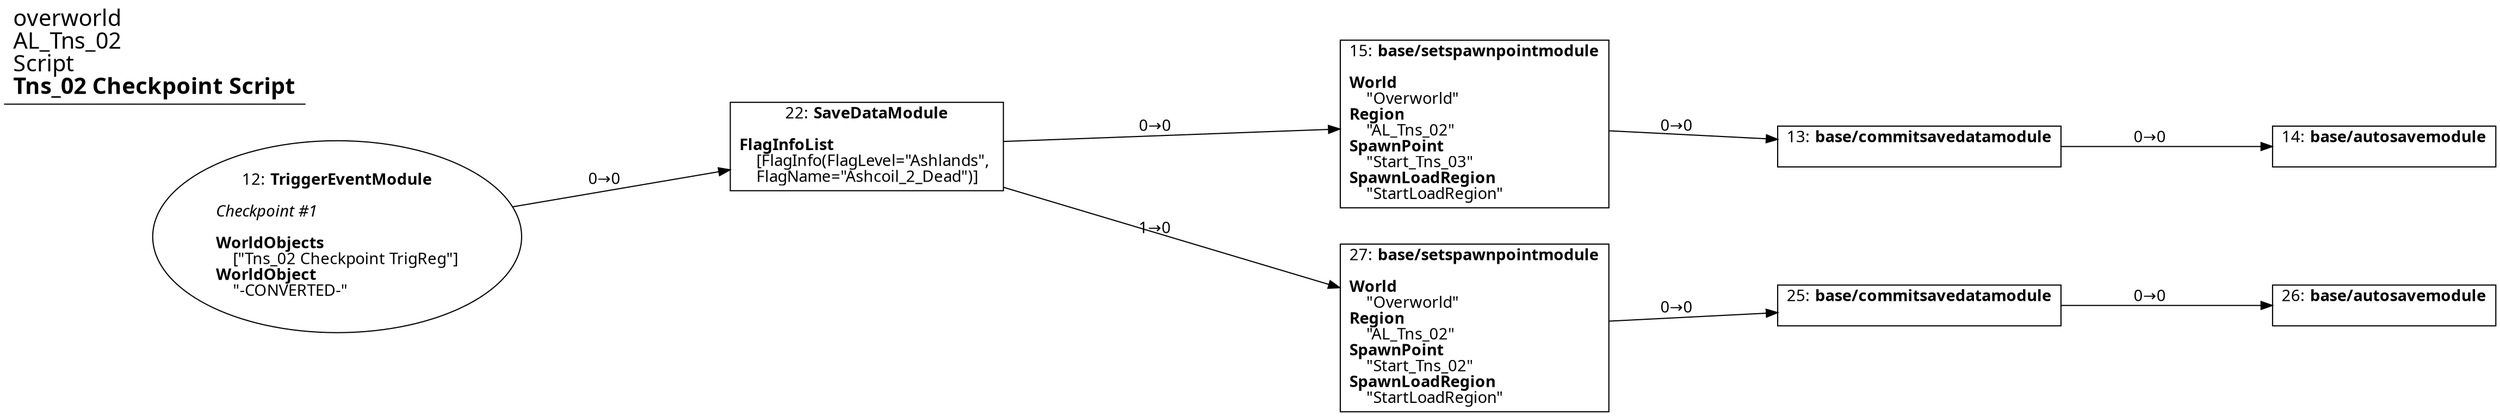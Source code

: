 digraph {
    layout = fdp;
    overlap = prism;
    sep = "+16";
    splines = spline;

    node [ shape = box ];

    graph [ fontname = "Segoe UI" ];
    node [ fontname = "Segoe UI" ];
    edge [ fontname = "Segoe UI" ];

    12 [ label = <12: <b>TriggerEventModule</b><br/><br/><i>Checkpoint #1<br align="left"/></i><br align="left"/><b>WorldObjects</b><br align="left"/>    [&quot;Tns_02 Checkpoint TrigReg&quot;]<br align="left"/><b>WorldObject</b><br align="left"/>    &quot;-CONVERTED-&quot;<br align="left"/>> ];
    12 [ shape = oval ]
    12 [ pos = "0.067,1.014!" ];
    12 -> 22 [ label = "0→0" ];

    13 [ label = <13: <b>base/commitsavedatamodule</b><br/><br/>> ];
    13 [ pos = "0.89800006,1.014!" ];
    13 -> 14 [ label = "0→0" ];

    14 [ label = <14: <b>base/autosavemodule</b><br/><br/>> ];
    14 [ pos = "1.1290001,1.014!" ];

    15 [ label = <15: <b>base/setspawnpointmodule</b><br/><br/><b>World</b><br align="left"/>    &quot;Overworld&quot;<br align="left"/><b>Region</b><br align="left"/>    &quot;AL_Tns_02&quot;<br align="left"/><b>SpawnPoint</b><br align="left"/>    &quot;Start_Tns_03&quot;<br align="left"/><b>SpawnLoadRegion</b><br align="left"/>    &quot;StartLoadRegion&quot;<br align="left"/>> ];
    15 [ pos = "0.67700005,1.014!" ];
    15 -> 13 [ label = "0→0" ];

    22 [ label = <22: <b>SaveDataModule</b><br/><br/><b>FlagInfoList</b><br align="left"/>    [FlagInfo(FlagLevel=&quot;Ashlands&quot;, <br align="left"/>    FlagName=&quot;Ashcoil_2_Dead&quot;)]<br align="left"/>> ];
    22 [ pos = "0.37500003,1.014!" ];
    22 -> 15 [ label = "0→0" ];
    22 -> 27 [ label = "1→0" ];

    25 [ label = <25: <b>base/commitsavedatamodule</b><br/><br/>> ];
    25 [ pos = "0.89800006,0.93500006!" ];
    25 -> 26 [ label = "0→0" ];

    26 [ label = <26: <b>base/autosavemodule</b><br/><br/>> ];
    26 [ pos = "1.1290001,0.93500006!" ];

    27 [ label = <27: <b>base/setspawnpointmodule</b><br/><br/><b>World</b><br align="left"/>    &quot;Overworld&quot;<br align="left"/><b>Region</b><br align="left"/>    &quot;AL_Tns_02&quot;<br align="left"/><b>SpawnPoint</b><br align="left"/>    &quot;Start_Tns_02&quot;<br align="left"/><b>SpawnLoadRegion</b><br align="left"/>    &quot;StartLoadRegion&quot;<br align="left"/>> ];
    27 [ pos = "0.67700005,0.93500006!" ];
    27 -> 25 [ label = "0→0" ];

    title [ pos = "0.066,1.0150001!" ];
    title [ shape = underline ];
    title [ label = <<font point-size="20">overworld<br align="left"/>AL_Tns_02<br align="left"/>Script<br align="left"/><b>Tns_02 Checkpoint Script</b><br align="left"/></font>> ];
}

